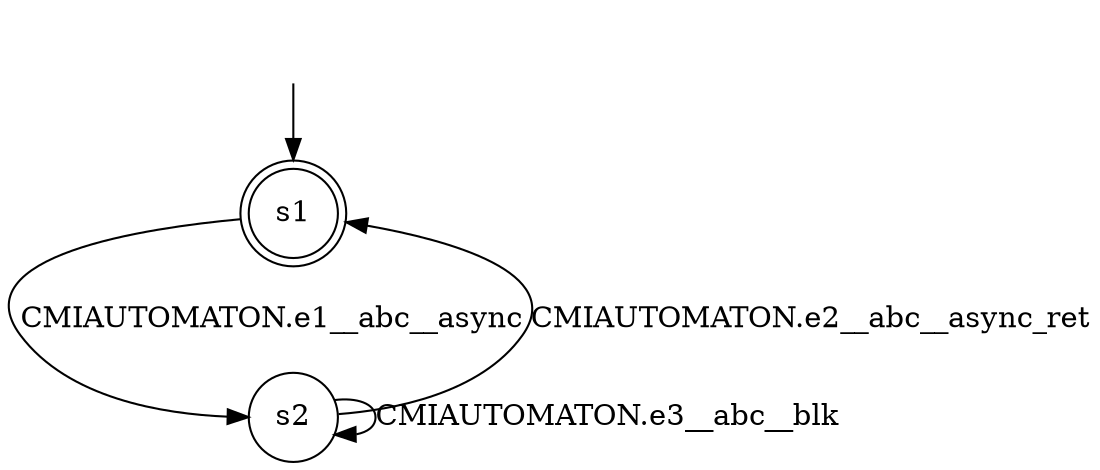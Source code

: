 digraph automaton {
	1 [label=<s1> shape="doublecircle"];
	2 [label=<s2> shape="circle"];
	__init1 [label=<> shape="none"];
	__init1 -> 1;
	1 -> 2 [label=<CMIAUTOMATON.e1__abc__async> id="1-0-2"];
	2 -> 1 [label=<CMIAUTOMATON.e2__abc__async_ret> id="2-0-1"];
	2 -> 2 [label=<CMIAUTOMATON.e3__abc__blk> id="2-1-2"];
}
